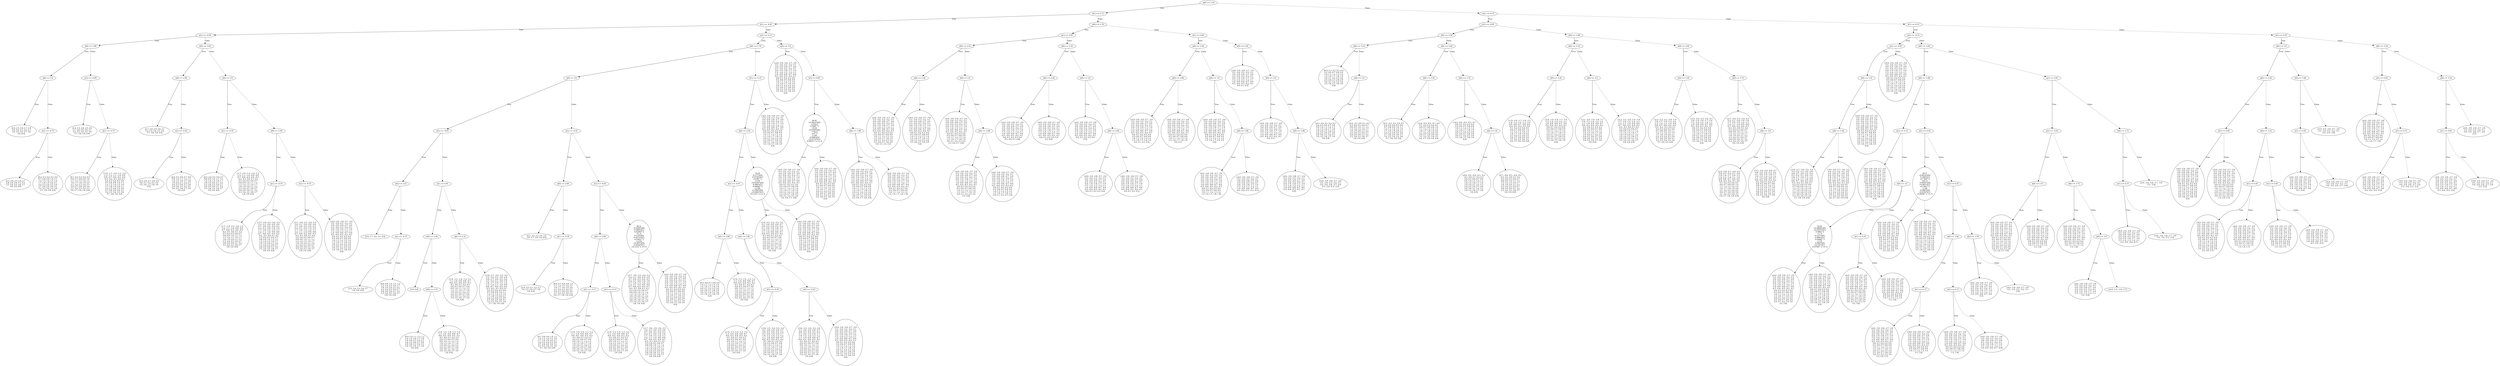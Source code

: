 digraph {
0 [label="x[0] <= 3.16"];
1 [label="x[1] <= 0.75"];
2 [label="x[1] <= -0.45"];
3 [label="x[1] <= -0.65"];
4 [label="x[0] <= 3.08"];
5 [label="x[0] <= 3.0"];
6 [label="[2.4, 2.5, 2.6, 2.7, 2.8\n2.9, 3.0, 3.1, 3.2, 3.3\n3.4, 3.5, 3.6, 3.7, 3.8\n3.9, 4.0]"];
5 -> 6 [label="True"];
7 [label="x[1] <= -0.75"];
8 [label="[2.3, 2.4, 2.5, 2.6, 2.7\n2.8, 2.9, 3.0, 3.1, 3.2\n3.3, 3.4, 3.5, 3.6, 3.7\n3.8, 3.9, 4.0]"];
7 -> 8 [label="True"];
9 [label="[0.2, 0.3, 0.4, 0.5, 0.6\n0.7, 0.8, 0.9, 1.0, 1.1\n1.2, 1.3, 1.4, 1.5, 1.6\n1.7, 1.8, 1.9, 2.0, 2.1\n2.2, 2.3, 2.4, 2.5, 2.6\n2.7, 2.8, 2.9, 3.0, 3.1\n3.2, 3.3, 3.4, 3.5, 3.6\n3.7, 3.8, 3.9, 4.0]"];
7 -> 9 [style="dashed", label="False"];
5 -> 7 [style="dashed", label="False"];
4 -> 5 [label="True"];
10 [label="x[1] <= -0.85"];
11 [label="[2.2, 2.3, 2.4, 2.5, 2.6\n2.7, 2.8, 2.9, 3.0, 3.1\n3.2, 3.3, 3.4, 3.5, 3.6\n3.7, 3.8, 3.9, 4.0]"];
10 -> 11 [label="True"];
12 [label="x[1] <= -0.75"];
13 [label="[0.1, 0.2, 0.3, 0.4, 0.5\n0.6, 0.7, 0.8, 0.9, 1.0\n1.1, 1.2, 1.3, 1.4, 1.5\n1.6, 1.7, 1.8, 1.9, 2.0\n2.1, 2.2, 2.3, 2.4, 2.5\n2.6, 2.7, 2.8, 2.9, 3.0\n3.1, 3.2, 3.3, 3.4, 3.5\n3.6, 3.7, 3.8, 3.9, 4.0]"];
12 -> 13 [label="True"];
14 [label="[-1.8, -1.7, -1.6, -1.5, -1.4\n-1.3, -1.2, -1.1, -1.0, -0.9\n-0.8, -0.7, -0.6, -0.5, -0.4\n-0.3, -0.2, -0.1, 0.0, 0.1\n0.2, 0.3, 0.4, 0.5, 0.6\n0.7, 0.8, 0.9, 1.0, 1.1\n1.2, 1.3, 1.4, 1.5, 1.6\n1.7, 1.8, 1.9, 2.0, 2.1\n2.2, 2.3, 2.4, 2.5, 2.6\n2.7, 2.8, 2.9, 3.0, 3.1\n3.2, 3.3, 3.4, 3.5, 3.6\n3.7, 3.8, 3.9, 4.0]"];
12 -> 14 [style="dashed", label="False"];
10 -> 12 [style="dashed", label="False"];
4 -> 10 [style="dashed", label="False"];
3 -> 4 [label="True"];
15 [label="x[0] <= 2.92"];
16 [label="x[0] <= 2.84"];
17 [label="[2.7, 2.8, 2.9, 3.0, 3.1\n3.2, 3.3, 3.4, 3.5, 3.6\n3.7, 3.8, 3.9, 4.0]"];
16 -> 17 [label="True"];
18 [label="x[1] <= -0.55"];
19 [label="[2.5, 2.6, 2.7, 2.8, 2.9\n3.0, 3.1, 3.2, 3.3, 3.4\n3.5, 3.6, 3.7, 3.8, 3.9\n4.0]"];
18 -> 19 [label="True"];
20 [label="[0.4, 0.5, 0.6, 0.7, 0.8\n0.9, 1.0, 1.1, 1.2, 1.3\n1.4, 1.5, 1.6, 1.7, 1.8\n1.9, 2.0, 2.1, 2.2, 2.3\n2.4, 2.5, 2.6, 2.7, 2.8\n2.9, 3.0, 3.1, 3.2, 3.3\n3.4, 3.5, 3.6, 3.7, 3.8\n3.9, 4.0]"];
18 -> 20 [style="dashed", label="False"];
16 -> 18 [style="dashed", label="False"];
15 -> 16 [label="True"];
21 [label="x[0] <= 3.0"];
22 [label="x[1] <= -0.55"];
23 [label="[0.3, 0.4, 0.5, 0.6, 0.7\n0.8, 0.9, 1.0, 1.1, 1.2\n1.3, 1.4, 1.5, 1.6, 1.7\n1.8, 1.9, 2.0, 2.1, 2.2\n2.3, 2.4, 2.5, 2.6, 2.7\n2.8, 2.9, 3.0, 3.1, 3.2\n3.3, 3.4, 3.5, 3.6, 3.7\n3.8, 3.9, 4.0]"];
22 -> 23 [label="True"];
24 [label="[-1.7, -1.6, -1.5, -1.4, -1.3\n-1.2, -1.1, -1.0, -0.9, -0.8\n-0.7, -0.6, -0.5, -0.4, -0.3\n-0.2, -0.1, 0.0, 0.1, 0.2\n0.3, 0.4, 0.5, 0.6, 0.7\n0.8, 0.9, 1.0, 1.1, 1.2\n1.3, 1.4, 1.5, 1.6, 1.7\n1.8, 1.9, 2.0, 2.1, 2.2\n2.3, 2.4, 2.5, 2.6, 2.7\n2.8, 2.9, 3.0, 3.1, 3.2\n3.3, 3.4, 3.5, 3.6, 3.7\n3.8, 3.9, 4.0]"];
22 -> 24 [style="dashed", label="False"];
21 -> 22 [label="True"];
25 [label="x[0] <= 3.08"];
26 [label="x[1] <= -0.55"];
27 [label="[-1.7, -1.6, -1.5, -1.4, -1.3\n-1.2, -1.1, -1.0, -0.9, -0.8\n-0.7, -0.6, -0.5, -0.4, -0.3\n-0.2, -0.1, 0.0, 0.1, 0.2\n0.3, 0.4, 0.5, 0.6, 0.7\n0.8, 0.9, 1.0, 1.1, 1.2\n1.3, 1.4, 1.5, 1.6, 1.7\n1.8, 1.9, 2.0, 2.1, 2.2\n2.3, 2.4, 2.5, 2.6, 2.7\n2.8, 2.9, 3.0, 3.1, 3.2\n3.3, 3.4, 3.5, 3.6, 3.7\n3.8, 3.9, 4.0]"];
26 -> 27 [label="True"];
28 [label="[-3.7, -3.6, -3.5, -3.4, -3.3\n-3.2, -3.1, -3.0, -2.9, -2.8\n-2.7, -2.6, -2.5, -2.4, -2.3\n-2.2, -2.1, -2.0, -1.9, -1.8\n-1.7, -1.6, -1.5, -1.4, -1.3\n-1.2, -1.1, -1.0, -0.9, -0.8\n-0.7, -0.6, -0.5, -0.4, -0.3\n-0.2, -0.1, 0.0, 0.1, 0.2\n0.3, 0.4, 0.5, 0.6, 0.7\n0.8, 0.9, 1.0, 1.1, 1.2\n1.3, 1.4, 1.5, 1.6, 1.7\n1.8, 1.9, 2.0, 2.1, 2.2\n2.3, 2.4, 2.5, 2.6, 2.7\n2.8, 2.9, 3.0, 3.1, 3.2\n3.3, 3.4, 3.5, 3.6, 3.7\n3.8, 3.9, 4.0]"];
26 -> 28 [style="dashed", label="False"];
25 -> 26 [label="True"];
29 [label="x[1] <= -0.55"];
30 [label="[-3.7, -3.6, -3.5, -3.4, -3.3\n-3.2, -3.1, -3.0, -2.9, -2.8\n-2.7, -2.6, -2.5, -2.4, -2.3\n-2.2, -2.1, -2.0, -1.9, -1.8\n-1.7, -1.6, -1.5, -1.4, -1.3\n-1.2, -1.1, -1.0, -0.9, -0.8\n-0.7, -0.6, -0.5, -0.4, -0.3\n-0.2, -0.1, 0.0, 0.1, 0.2\n0.3, 0.4, 0.5, 0.6, 0.7\n0.8, 0.9, 1.0, 1.1, 1.2\n1.3, 1.4, 1.5, 1.6, 1.7\n1.8, 1.9, 2.0, 2.1, 2.2\n2.3, 2.4, 2.5, 2.6, 2.7\n2.8, 2.9, 3.0, 3.1, 3.2\n3.3, 3.4, 3.5, 3.6, 3.7\n3.8, 3.9, 4.0]"];
29 -> 30 [label="True"];
31 [label="[-4.0, -3.9, -3.8, -3.7, -3.6\n-3.5, -3.4, -3.3, -3.2, -3.1\n-3.0, -2.9, -2.8, -2.7, -2.6\n-2.5, -2.4, -2.3, -2.2, -2.1\n-2.0, -1.9, -1.8, -1.7, -1.6\n-1.5, -1.4, -1.3, -1.2, -1.1\n-1.0, -0.9, -0.8, -0.7, -0.6\n-0.5, -0.4, -0.3, -0.2, -0.1\n0.0, 0.1, 0.2, 0.3, 0.4\n0.5, 0.6, 0.7, 0.8, 0.9\n1.0, 1.1, 1.2, 1.3, 1.4\n1.5, 1.6, 1.7, 1.8, 1.9\n2.0, 2.1, 2.2, 2.3, 2.4\n2.5, 2.6, 2.7, 2.8, 2.9\n3.0, 3.1, 3.2, 3.3, 3.4\n3.5, 3.6, 3.7, 3.8, 3.9\n4.0]"];
29 -> 31 [style="dashed", label="False"];
25 -> 29 [style="dashed", label="False"];
21 -> 25 [style="dashed", label="False"];
15 -> 21 [style="dashed", label="False"];
3 -> 15 [style="dashed", label="False"];
2 -> 3 [label="True"];
32 [label="x[1] <= 0.15"];
33 [label="x[0] <= 2.76"];
34 [label="x[0] <= 2.6"];
35 [label="x[1] <= -0.05"];
36 [label="x[0] <= 2.52"];
37 [label="[3.6, 3.7, 3.8, 3.9, 4.0]"];
36 -> 37 [label="True"];
38 [label="x[1] <= -0.15"];
39 [label="[3.3, 3.4, 3.5, 3.6, 3.7\n3.8, 3.9, 4.0]"];
38 -> 39 [label="True"];
40 [label="[0.8, 0.9, 1.0, 1.1, 1.2\n1.3, 1.4, 1.5, 1.6, 1.7\n1.8, 1.9, 2.0, 2.1, 2.2\n2.3, 2.4, 2.5, 2.6, 2.7\n2.8, 2.9, 3.0, 3.1, 3.2\n3.3, 3.4, 3.5, 3.6, 3.7\n3.8, 3.9, 4.0]"];
38 -> 40 [style="dashed", label="False"];
36 -> 38 [style="dashed", label="False"];
35 -> 36 [label="True"];
41 [label="x[1] <= 0.05"];
42 [label="x[0] <= 2.44"];
43 [label="[3.9, 4.0]"];
42 -> 43 [label="True"];
44 [label="x[0] <= 2.52"];
45 [label="[0.9, 1.0, 1.1, 1.2, 1.3\n1.4, 1.5, 1.6, 1.7, 1.8\n1.9, 2.0, 2.1, 2.2, 2.3\n2.4, 2.5, 2.6, 2.7, 2.8\n2.9, 3.0, 3.1, 3.2, 3.3\n3.4, 3.5, 3.6, 3.7, 3.8\n3.9, 4.0]"];
44 -> 45 [label="True"];
46 [label="[-1.6, -1.5, -1.4, -1.3, -1.2\n-1.1, -1.0, -0.9, -0.8, -0.7\n-0.6, -0.5, -0.4, -0.3, -0.2\n-0.1, 0.0, 0.1, 0.2, 0.3\n0.4, 0.5, 0.6, 0.7, 0.8\n0.9, 1.0, 1.1, 1.2, 1.3\n1.4, 1.5, 1.6, 1.7, 1.8\n1.9, 2.0, 2.1, 2.2, 2.3\n2.4, 2.5, 2.6, 2.7, 2.8\n2.9, 3.0, 3.1, 3.2, 3.3\n3.4, 3.5, 3.6, 3.7, 3.8\n3.9, 4.0]"];
44 -> 46 [style="dashed", label="False"];
42 -> 44 [style="dashed", label="False"];
41 -> 42 [label="True"];
47 [label="x[0] <= 2.52"];
48 [label="[-1.6, -1.5, -1.4, -1.3, -1.2\n-1.1, -1.0, -0.9, -0.8, -0.7\n-0.6, -0.5, -0.4, -0.3, -0.2\n-0.1, 0.0, 0.1, 0.2, 0.3\n0.4, 0.5, 0.6, 0.7, 0.8\n0.9, 1.0, 1.1, 1.2, 1.3\n1.4, 1.5, 1.6, 1.7, 1.8\n1.9, 2.0, 2.1, 2.2, 2.3\n2.4, 2.5, 2.6, 2.7, 2.8\n2.9, 3.0, 3.1, 3.2, 3.3\n3.4, 3.5, 3.6, 3.7, 3.8\n3.9, 4.0]"];
47 -> 48 [label="True"];
49 [label="[-3.8, -3.7, -3.6, -3.5, -3.4\n-3.3, -3.2, -3.1, -3.0, -2.9\n-2.8, -2.7, -2.6, -2.5, -2.4\n-2.3, -2.2, -2.1, -2.0, -1.9\n-1.8, -1.7, -1.6, -1.5, -1.4\n-1.3, -1.2, -1.1, -1.0, -0.9\n-0.8, -0.7, -0.6, -0.5, -0.4\n-0.3, -0.2, -0.1, 0.0, 0.1\n0.2, 0.3, 0.4, 0.5, 0.6\n0.7, 0.8, 0.9, 1.0, 1.1\n1.2, 1.3, 1.4, 1.5, 1.6\n1.7, 1.8, 1.9, 2.0, 2.1\n2.2, 2.3, 2.4, 2.5, 2.6\n2.7, 2.8, 2.9, 3.0, 3.1\n3.2, 3.3, 3.4, 3.5, 3.6\n3.7, 3.8, 3.9, 4.0]"];
47 -> 49 [style="dashed", label="False"];
41 -> 47 [style="dashed", label="False"];
35 -> 41 [style="dashed", label="False"];
34 -> 35 [label="True"];
50 [label="x[1] <= -0.25"];
51 [label="x[0] <= 2.68"];
52 [label="[3.1, 3.2, 3.3, 3.4, 3.5\n3.6, 3.7, 3.8, 3.9, 4.0]"];
51 -> 52 [label="True"];
53 [label="x[1] <= -0.35"];
54 [label="[2.9, 3.0, 3.1, 3.2, 3.3\n3.4, 3.5, 3.6, 3.7, 3.8\n3.9, 4.0]"];
53 -> 54 [label="True"];
55 [label="[0.6, 0.7, 0.8, 0.9, 1.0\n1.1, 1.2, 1.3, 1.4, 1.5\n1.6, 1.7, 1.8, 1.9, 2.0\n2.1, 2.2, 2.3, 2.4, 2.5\n2.6, 2.7, 2.8, 2.9, 3.0\n3.1, 3.2, 3.3, 3.4, 3.5\n3.6, 3.7, 3.8, 3.9, 4.0]"];
53 -> 55 [style="dashed", label="False"];
51 -> 53 [style="dashed", label="False"];
50 -> 51 [label="True"];
56 [label="x[1] <= -0.05"];
57 [label="x[0] <= 2.68"];
58 [label="x[1] <= -0.15"];
59 [label="[0.7, 0.8, 0.9, 1.0, 1.1\n1.2, 1.3, 1.4, 1.5, 1.6\n1.7, 1.8, 1.9, 2.0, 2.1\n2.2, 2.3, 2.4, 2.5, 2.6\n2.7, 2.8, 2.9, 3.0, 3.1\n3.2, 3.3, 3.4, 3.5, 3.6\n3.7, 3.8, 3.9, 4.0]"];
58 -> 59 [label="True"];
60 [label="[-1.6, -1.5, -1.4, -1.3, -1.2\n-1.1, -1.0, -0.9, -0.8, -0.7\n-0.6, -0.5, -0.4, -0.3, -0.2\n-0.1, 0.0, 0.1, 0.2, 0.3\n0.4, 0.5, 0.6, 0.7, 0.8\n0.9, 1.0, 1.1, 1.2, 1.3\n1.4, 1.5, 1.6, 1.7, 1.8\n1.9, 2.0, 2.1, 2.2, 2.3\n2.4, 2.5, 2.6, 2.7, 2.8\n2.9, 3.0, 3.1, 3.2, 3.3\n3.4, 3.5, 3.6, 3.7, 3.8\n3.9, 4.0]"];
58 -> 60 [style="dashed", label="False"];
57 -> 58 [label="True"];
61 [label="x[1] <= -0.15"];
62 [label="[-1.6, -1.5, -1.4, -1.3, -1.2\n-1.1, -1.0, -0.9, -0.8, -0.7\n-0.6, -0.5, -0.4, -0.3, -0.2\n-0.1, 0.0, 0.1, 0.2, 0.3\n0.4, 0.5, 0.6, 0.7, 0.8\n0.9, 1.0, 1.1, 1.2, 1.3\n1.4, 1.5, 1.6, 1.7, 1.8\n1.9, 2.0, 2.1, 2.2, 2.3\n2.4, 2.5, 2.6, 2.7, 2.8\n2.9, 3.0, 3.1, 3.2, 3.3\n3.4, 3.5, 3.6, 3.7, 3.8\n3.9, 4.0]"];
61 -> 62 [label="True"];
63 [label="[-3.7, -3.6, -3.5, -3.4, -3.3\n-3.2, -3.1, -3.0, -2.9, -2.8\n-2.7, -2.6, -2.5, -2.4, -2.3\n-2.2, -2.1, -2.0, -1.9, -1.8\n-1.7, -1.6, -1.5, -1.4, -1.3\n-1.2, -1.1, -1.0, -0.9, -0.8\n-0.7, -0.6, -0.5, -0.4, -0.3\n-0.2, -0.1, 0.0, 0.1, 0.2\n0.3, 0.4, 0.5, 0.6, 0.7\n0.8, 0.9, 1.0, 1.1, 1.2\n1.3, 1.4, 1.5, 1.6, 1.7\n1.8, 1.9, 2.0, 2.1, 2.2\n2.3, 2.4, 2.5, 2.6, 2.7\n2.8, 2.9, 3.0, 3.1, 3.2\n3.3, 3.4, 3.5, 3.6, 3.7\n3.8, 3.9, 4.0]"];
61 -> 63 [style="dashed", label="False"];
57 -> 61 [style="dashed", label="False"];
56 -> 57 [label="True"];
64 [label="68.5(\n-0.0209*x[0]\n-0.999*x[1]\n-0.0299)^2\n-51.1(\n-0.116*x[0]\n-0.0273*x[1]\n+0.993)^2\n+3.03(\n+0.993*x[0]\n-0.0242*x[1]\n+0.115)^2 <= 0"];
65 [label="[-3.7, -3.6, -3.5, -3.4, -3.3\n-3.2, -3.1, -3.0, -2.9, -2.8\n-2.7, -2.6, -2.5, -2.4, -2.3\n-2.2, -2.1, -2.0, -1.9, -1.8\n-1.7, -1.6, -1.5, -1.4, -1.3\n-1.2, -1.1, -1.0, -0.9, -0.8\n-0.7, -0.6, -0.5, -0.4, -0.3\n-0.2, -0.1, 0.0, 0.1, 0.2\n0.3, 0.4, 0.5, 0.6, 0.7\n0.8, 0.9, 1.0, 1.1, 1.2\n1.3, 1.4, 1.5, 1.6, 1.7\n1.8, 1.9, 2.0, 2.1, 2.2\n2.3, 2.4, 2.5, 2.6, 2.7\n2.8, 2.9, 3.0, 3.1, 3.2\n3.3, 3.4, 3.5, 3.6, 3.7\n3.8, 3.9, 4.0]"];
64 -> 65 [label="True"];
66 [label="[-4.0, -3.9, -3.8, -3.7, -3.6\n-3.5, -3.4, -3.3, -3.2, -3.1\n-3.0, -2.9, -2.8, -2.7, -2.6\n-2.5, -2.4, -2.3, -2.2, -2.1\n-2.0, -1.9, -1.8, -1.7, -1.6\n-1.5, -1.4, -1.3, -1.2, -1.1\n-1.0, -0.9, -0.8, -0.7, -0.6\n-0.5, -0.4, -0.3, -0.2, -0.1\n0.0, 0.1, 0.2, 0.3, 0.4\n0.5, 0.6, 0.7, 0.8, 0.9\n1.0, 1.1, 1.2, 1.3, 1.4\n1.5, 1.6, 1.7, 1.8, 1.9\n2.0, 2.1, 2.2, 2.3, 2.4\n2.5, 2.6, 2.7, 2.8, 2.9\n3.0, 3.1, 3.2, 3.3, 3.4\n3.5, 3.6, 3.7, 3.8, 3.9\n4.0]"];
64 -> 66 [style="dashed", label="False"];
56 -> 64 [style="dashed", label="False"];
50 -> 56 [style="dashed", label="False"];
34 -> 50 [style="dashed", label="False"];
33 -> 34 [label="True"];
67 [label="x[1] <= -0.15"];
68 [label="x[0] <= 2.92"];
69 [label="x[1] <= -0.35"];
70 [label="x[0] <= 2.84"];
71 [label="[0.5, 0.6, 0.7, 0.8, 0.9\n1.0, 1.1, 1.2, 1.3, 1.4\n1.5, 1.6, 1.7, 1.8, 1.9\n2.0, 2.1, 2.2, 2.3, 2.4\n2.5, 2.6, 2.7, 2.8, 2.9\n3.0, 3.1, 3.2, 3.3, 3.4\n3.5, 3.6, 3.7, 3.8, 3.9\n4.0]"];
70 -> 71 [label="True"];
72 [label="[-1.6, -1.5, -1.4, -1.3, -1.2\n-1.1, -1.0, -0.9, -0.8, -0.7\n-0.6, -0.5, -0.4, -0.3, -0.2\n-0.1, 0.0, 0.1, 0.2, 0.3\n0.4, 0.5, 0.6, 0.7, 0.8\n0.9, 1.0, 1.1, 1.2, 1.3\n1.4, 1.5, 1.6, 1.7, 1.8\n1.9, 2.0, 2.1, 2.2, 2.3\n2.4, 2.5, 2.6, 2.7, 2.8\n2.9, 3.0, 3.1, 3.2, 3.3\n3.4, 3.5, 3.6, 3.7, 3.8\n3.9, 4.0]"];
70 -> 72 [style="dashed", label="False"];
69 -> 70 [label="True"];
73 [label="x[0] <= 2.84"];
74 [label="x[1] <= -0.25"];
75 [label="[-1.6, -1.5, -1.4, -1.3, -1.2\n-1.1, -1.0, -0.9, -0.8, -0.7\n-0.6, -0.5, -0.4, -0.3, -0.2\n-0.1, 0.0, 0.1, 0.2, 0.3\n0.4, 0.5, 0.6, 0.7, 0.8\n0.9, 1.0, 1.1, 1.2, 1.3\n1.4, 1.5, 1.6, 1.7, 1.8\n1.9, 2.0, 2.1, 2.2, 2.3\n2.4, 2.5, 2.6, 2.7, 2.8\n2.9, 3.0, 3.1, 3.2, 3.3\n3.4, 3.5, 3.6, 3.7, 3.8\n3.9, 4.0]"];
74 -> 75 [label="True"];
76 [label="[-3.6, -3.5, -3.4, -3.3, -3.2\n-3.1, -3.0, -2.9, -2.8, -2.7\n-2.6, -2.5, -2.4, -2.3, -2.2\n-2.1, -2.0, -1.9, -1.8, -1.7\n-1.6, -1.5, -1.4, -1.3, -1.2\n-1.1, -1.0, -0.9, -0.8, -0.7\n-0.6, -0.5, -0.4, -0.3, -0.2\n-0.1, 0.0, 0.1, 0.2, 0.3\n0.4, 0.5, 0.6, 0.7, 0.8\n0.9, 1.0, 1.1, 1.2, 1.3\n1.4, 1.5, 1.6, 1.7, 1.8\n1.9, 2.0, 2.1, 2.2, 2.3\n2.4, 2.5, 2.6, 2.7, 2.8\n2.9, 3.0, 3.1, 3.2, 3.3\n3.4, 3.5, 3.6, 3.7, 3.8\n3.9, 4.0]"];
74 -> 76 [style="dashed", label="False"];
73 -> 74 [label="True"];
77 [label="x[1] <= -0.25"];
78 [label="[-3.6, -3.5, -3.4, -3.3, -3.2\n-3.1, -3.0, -2.9, -2.8, -2.7\n-2.6, -2.5, -2.4, -2.3, -2.2\n-2.1, -2.0, -1.9, -1.8, -1.7\n-1.6, -1.5, -1.4, -1.3, -1.2\n-1.1, -1.0, -0.9, -0.8, -0.7\n-0.6, -0.5, -0.4, -0.3, -0.2\n-0.1, 0.0, 0.1, 0.2, 0.3\n0.4, 0.5, 0.6, 0.7, 0.8\n0.9, 1.0, 1.1, 1.2, 1.3\n1.4, 1.5, 1.6, 1.7, 1.8\n1.9, 2.0, 2.1, 2.2, 2.3\n2.4, 2.5, 2.6, 2.7, 2.8\n2.9, 3.0, 3.1, 3.2, 3.3\n3.4, 3.5, 3.6, 3.7, 3.8\n3.9, 4.0]"];
77 -> 78 [label="True"];
79 [label="[-4.0, -3.9, -3.8, -3.7, -3.6\n-3.5, -3.4, -3.3, -3.2, -3.1\n-3.0, -2.9, -2.8, -2.7, -2.6\n-2.5, -2.4, -2.3, -2.2, -2.1\n-2.0, -1.9, -1.8, -1.7, -1.6\n-1.5, -1.4, -1.3, -1.2, -1.1\n-1.0, -0.9, -0.8, -0.7, -0.6\n-0.5, -0.4, -0.3, -0.2, -0.1\n0.0, 0.1, 0.2, 0.3, 0.4\n0.5, 0.6, 0.7, 0.8, 0.9\n1.0, 1.1, 1.2, 1.3, 1.4\n1.5, 1.6, 1.7, 1.8, 1.9\n2.0, 2.1, 2.2, 2.3, 2.4\n2.5, 2.6, 2.7, 2.8, 2.9\n3.0, 3.1, 3.2, 3.3, 3.4\n3.5, 3.6, 3.7, 3.8, 3.9\n4.0]"];
77 -> 79 [style="dashed", label="False"];
73 -> 77 [style="dashed", label="False"];
69 -> 73 [style="dashed", label="False"];
68 -> 69 [label="True"];
80 [label="-52.6(\n-0.117*x[0]\n-0.0728*x[1]\n+0.99)^2\n-15.9(\n+0.0545*x[0]\n-0.996*x[1]\n-0.0668)^2\n+2.89(\n+0.992*x[0]\n+0.0462*x[1]\n+0.121)^2 <= 0"];
81 [label="[-3.6, -3.5, -3.4, -3.3, -3.2\n-3.1, -3.0, -2.9, -2.8, -2.7\n-2.6, -2.5, -2.4, -2.3, -2.2\n-2.1, -2.0, -1.9, -1.8, -1.7\n-1.6, -1.5, -1.4, -1.3, -1.2\n-1.1, -1.0, -0.9, -0.8, -0.7\n-0.6, -0.5, -0.4, -0.3, -0.2\n-0.1, 0.0, 0.1, 0.2, 0.3\n0.4, 0.5, 0.6, 0.7, 0.8\n0.9, 1.0, 1.1, 1.2, 1.3\n1.4, 1.5, 1.6, 1.7, 1.8\n1.9, 2.0, 2.1, 2.2, 2.3\n2.4, 2.5, 2.6, 2.7, 2.8\n2.9, 3.0, 3.1, 3.2, 3.3\n3.4, 3.5, 3.6, 3.7, 3.8\n3.9, 4.0]"];
80 -> 81 [label="True"];
82 [label="[-4.0, -3.9, -3.8, -3.7, -3.6\n-3.5, -3.4, -3.3, -3.2, -3.1\n-3.0, -2.9, -2.8, -2.7, -2.6\n-2.5, -2.4, -2.3, -2.2, -2.1\n-2.0, -1.9, -1.8, -1.7, -1.6\n-1.5, -1.4, -1.3, -1.2, -1.1\n-1.0, -0.9, -0.8, -0.7, -0.6\n-0.5, -0.4, -0.3, -0.2, -0.1\n0.0, 0.1, 0.2, 0.3, 0.4\n0.5, 0.6, 0.7, 0.8, 0.9\n1.0, 1.1, 1.2, 1.3, 1.4\n1.5, 1.6, 1.7, 1.8, 1.9\n2.0, 2.1, 2.2, 2.3, 2.4\n2.5, 2.6, 2.7, 2.8, 2.9\n3.0, 3.1, 3.2, 3.3, 3.4\n3.5, 3.6, 3.7, 3.8, 3.9\n4.0]"];
80 -> 82 [style="dashed", label="False"];
68 -> 80 [style="dashed", label="False"];
67 -> 68 [label="True"];
83 [label="[-4.0, -3.9, -3.8, -3.7, -3.6\n-3.5, -3.4, -3.3, -3.2, -3.1\n-3.0, -2.9, -2.8, -2.7, -2.6\n-2.5, -2.4, -2.3, -2.2, -2.1\n-2.0, -1.9, -1.8, -1.7, -1.6\n-1.5, -1.4, -1.3, -1.2, -1.1\n-1.0, -0.9, -0.8, -0.7, -0.6\n-0.5, -0.4, -0.3, -0.2, -0.1\n0.0, 0.1, 0.2, 0.3, 0.4\n0.5, 0.6, 0.7, 0.8, 0.9\n1.0, 1.1, 1.2, 1.3, 1.4\n1.5, 1.6, 1.7, 1.8, 1.9\n2.0, 2.1, 2.2, 2.3, 2.4\n2.5, 2.6, 2.7, 2.8, 2.9\n3.0, 3.1, 3.2, 3.3, 3.4\n3.5, 3.6, 3.7, 3.8, 3.9\n4.0]"];
67 -> 83 [style="dashed", label="False"];
33 -> 67 [style="dashed", label="False"];
32 -> 33 [label="True"];
84 [label="x[0] <= 3.0"];
85 [label="[-4.0, -3.9, -3.8, -3.7, -3.6\n-3.5, -3.4, -3.3, -3.2, -3.1\n-3.0, -2.9, -2.8, -2.7, -2.6\n-2.5, -2.4, -2.3, -2.2, -2.1\n-2.0, -1.9, -1.8, -1.7, -1.6\n-1.5, -1.4, -1.3, -1.2, -1.1\n-1.0, -0.9, -0.8, -0.7, -0.6\n-0.5, -0.4, -0.3, -0.2, -0.1\n0.0, 0.1, 0.2, 0.3, 0.4\n0.5, 0.6, 0.7, 0.8, 0.9\n1.0, 1.1, 1.2, 1.3, 1.4\n1.5, 1.6, 1.7, 1.8, 1.9\n2.0, 2.1, 2.2, 2.3, 2.4\n2.5, 2.6, 2.7, 2.8, 2.9\n3.0, 3.1, 3.2, 3.3, 3.4\n3.5, 3.6, 3.7, 3.8, 3.9\n4.0]"];
84 -> 85 [label="True"];
86 [label="x[1] <= 0.65"];
87 [label="64.8(\n+0.0922*x[0]\n+0*x[1]\n-0.996)^2\n-16.4(\n-0.0168*x[0]\n-1*x[1]\n+0)^2\n-2.58(\n-0.996*x[0]\n+0.0172*x[1]\n-0.0921)^2 <= 0"];
88 [label="[-4.0, -3.9, -3.8, -3.7, -3.6\n-3.5, -3.4, -3.3, -3.2, -3.1\n-3.0, -2.9, -2.8, -2.7, -2.6\n-2.5, -2.4, -2.3, -2.2, -2.1\n-2.0, -1.9, -1.8, -1.7, -1.6\n-1.5, -1.4, -1.3, -1.2, -1.1\n-1.0, -0.9, -0.8, -0.7, -0.6\n-0.5, -0.4, -0.3, -0.2, -0.1\n0.0, 0.1, 0.2, 0.3, 0.4\n0.5, 0.6, 0.7, 0.8, 0.9\n1.0, 1.1, 1.2, 1.3, 1.4\n1.5, 1.6, 1.7, 1.8, 1.9\n2.0, 2.1, 2.2, 2.3, 2.4\n2.5, 2.6, 2.7, 2.8, 2.9\n3.0, 3.1, 3.2, 3.3, 3.4\n3.5, 3.6, 3.7, 3.8]"];
87 -> 88 [label="True"];
89 [label="[-4.0, -3.9, -3.8, -3.7, -3.6\n-3.5, -3.4, -3.3, -3.2, -3.1\n-3.0, -2.9, -2.8, -2.7, -2.6\n-2.5, -2.4, -2.3, -2.2, -2.1\n-2.0, -1.9, -1.8, -1.7, -1.6\n-1.5, -1.4, -1.3, -1.2, -1.1\n-1.0, -0.9, -0.8, -0.7, -0.6\n-0.5, -0.4, -0.3, -0.2, -0.1\n0.0, 0.1, 0.2, 0.3, 0.4\n0.5, 0.6, 0.7, 0.8, 0.9\n1.0, 1.1, 1.2, 1.3, 1.4\n1.5, 1.6, 1.7, 1.8, 1.9\n2.0, 2.1, 2.2, 2.3, 2.4\n2.5, 2.6, 2.7, 2.8, 2.9\n3.0, 3.1, 3.2, 3.3, 3.4\n3.5, 3.6, 3.7, 3.8, 3.9\n4.0]"];
87 -> 89 [style="dashed", label="False"];
86 -> 87 [label="True"];
90 [label="x[0] <= 3.08"];
91 [label="[-4.0, -3.9, -3.8, -3.7, -3.6\n-3.5, -3.4, -3.3, -3.2, -3.1\n-3.0, -2.9, -2.8, -2.7, -2.6\n-2.5, -2.4, -2.3, -2.2, -2.1\n-2.0, -1.9, -1.8, -1.7, -1.6\n-1.5, -1.4, -1.3, -1.2, -1.1\n-1.0, -0.9, -0.8, -0.7, -0.6\n-0.5, -0.4, -0.3, -0.2, -0.1\n0.0, 0.1, 0.2, 0.3, 0.4\n0.5, 0.6, 0.7, 0.8, 0.9\n1.0, 1.1, 1.2, 1.3, 1.4\n1.5, 1.6, 1.7, 1.8, 1.9\n2.0, 2.1, 2.2, 2.3, 2.4\n2.5, 2.6, 2.7, 2.8, 2.9\n3.0, 3.1, 3.2, 3.3, 3.4\n3.5, 3.6, 3.7, 3.8, 3.9]"];
90 -> 91 [label="True"];
92 [label="[-4.0, -3.9, -3.8, -3.7, -3.6\n-3.5, -3.4, -3.3, -3.2, -3.1\n-3.0, -2.9, -2.8, -2.7, -2.6\n-2.5, -2.4, -2.3, -2.2, -2.1\n-2.0, -1.9, -1.8, -1.7, -1.6\n-1.5, -1.4, -1.3, -1.2, -1.1\n-1.0, -0.9, -0.8, -0.7, -0.6\n-0.5, -0.4, -0.3, -0.2, -0.1\n0.0, 0.1, 0.2, 0.3, 0.4\n0.5, 0.6, 0.7, 0.8, 0.9\n1.0, 1.1, 1.2, 1.3, 1.4\n1.5, 1.6, 1.7, 1.8, 1.9]"];
90 -> 92 [style="dashed", label="False"];
86 -> 90 [style="dashed", label="False"];
84 -> 86 [style="dashed", label="False"];
32 -> 84 [style="dashed", label="False"];
2 -> 32 [style="dashed", label="False"];
1 -> 2 [label="True"];
93 [label="x[0] <= 2.76"];
94 [label="x[1] <= 0.85"];
95 [label="x[0] <= 2.52"];
96 [label="x[0] <= 2.44"];
97 [label="[-4.0, -3.9, -3.8, -3.7, -3.6\n-3.5, -3.4, -3.3, -3.2, -3.1\n-3.0, -2.9, -2.8, -2.7, -2.6\n-2.5, -2.4, -2.3, -2.2, -2.1\n-2.0, -1.9, -1.8, -1.7, -1.6\n-1.5, -1.4, -1.3, -1.2, -1.1\n-1.0, -0.9, -0.8, -0.7, -0.6\n-0.5, -0.4, -0.3, -0.2, -0.1\n0.0, 0.1, 0.2, 0.3, 0.4\n0.5, 0.6, 0.7, 0.8, 0.9\n1.0, 1.1, 1.2, 1.3, 1.4\n1.5, 1.6, 1.7, 1.8, 1.9\n2.0, 2.1, 2.2, 2.3, 2.4\n2.5, 2.6, 2.7, 2.8, 2.9\n3.0, 3.1, 3.2, 3.3]"];
96 -> 97 [label="True"];
98 [label="[-4.0, -3.9, -3.8, -3.7, -3.6\n-3.5, -3.4, -3.3, -3.2, -3.1\n-3.0, -2.9, -2.8, -2.7, -2.6\n-2.5, -2.4, -2.3, -2.2, -2.1\n-2.0, -1.9, -1.8, -1.7, -1.6\n-1.5, -1.4, -1.3, -1.2, -1.1\n-1.0, -0.9, -0.8, -0.7, -0.6\n-0.5, -0.4, -0.3, -0.2, -0.1\n0.0, 0.1, 0.2, 0.3, 0.4\n0.5, 0.6, 0.7, 0.8, 0.9\n1.0, 1.1, 1.2, 1.3, 1.4\n1.5, 1.6, 1.7, 1.8, 1.9\n2.0, 2.1, 2.2, 2.3, 2.4\n2.5, 2.6, 2.7, 2.8, 2.9\n3.0]"];
96 -> 98 [style="dashed", label="False"];
95 -> 96 [label="True"];
99 [label="x[0] <= 2.6"];
100 [label="[-4.0, -3.9, -3.8, -3.7, -3.6\n-3.5, -3.4, -3.3, -3.2, -3.1\n-3.0, -2.9, -2.8, -2.7, -2.6\n-2.5, -2.4, -2.3, -2.2, -2.1\n-2.0, -1.9, -1.8, -1.7, -1.6\n-1.5, -1.4, -1.3, -1.2, -1.1\n-1.0, -0.9, -0.8, -0.7, -0.6\n-0.5, -0.4, -0.3, -0.2, -0.1\n0.0, 0.1, 0.2, 0.3, 0.4\n0.5, 0.6, 0.7, 0.8, 0.9\n1.0, 1.1, 1.2, 1.3, 1.4\n1.5, 1.6, 1.7, 1.8, 1.9\n2.0, 2.1, 2.2, 2.3, 2.4\n2.5, 2.6, 2.7, 2.8]"];
99 -> 100 [label="True"];
101 [label="x[0] <= 2.68"];
102 [label="[-4.0, -3.9, -3.8, -3.7, -3.6\n-3.5, -3.4, -3.3, -3.2, -3.1\n-3.0, -2.9, -2.8, -2.7, -2.6\n-2.5, -2.4, -2.3, -2.2, -2.1\n-2.0, -1.9, -1.8, -1.7, -1.6\n-1.5, -1.4, -1.3, -1.2, -1.1\n-1.0, -0.9, -0.8, -0.7, -0.6\n-0.5, -0.4, -0.3, -0.2, -0.1\n0.0, 0.1, 0.2, 0.3, 0.4\n0.5, 0.6, 0.7, 0.8, 0.9\n1.0, 1.1, 1.2, 1.3, 1.4\n1.5, 1.6, 1.7, 1.8, 1.9\n2.0, 2.1, 2.2, 2.3, 2.4\n2.5, 2.6]"];
101 -> 102 [label="True"];
103 [label="[-4.0, -3.9, -3.8, -3.7, -3.6\n-3.5, -3.4, -3.3, -3.2, -3.1\n-3.0, -2.9, -2.8, -2.7, -2.6\n-2.5, -2.4, -2.3, -2.2, -2.1\n-2.0, -1.9, -1.8, -1.7, -1.6\n-1.5, -1.4, -1.3, -1.2, -1.1\n-1.0, -0.9, -0.8, -0.7, -0.6\n-0.5, -0.4, -0.3, -0.2, -0.1\n0.0, 0.1, 0.2, 0.3, 0.4\n0.5, 0.6, 0.7, 0.8, 0.9\n1.0, 1.1, 1.2, 1.3, 1.4\n1.5, 1.6, 1.7, 1.8, 1.9\n2.0, 2.1, 2.2, 2.3, 2.4]"];
101 -> 103 [style="dashed", label="False"];
99 -> 101 [style="dashed", label="False"];
95 -> 99 [style="dashed", label="False"];
94 -> 95 [label="True"];
104 [label="x[0] <= 2.52"];
105 [label="x[0] <= 2.44"];
106 [label="[-4.0, -3.9, -3.8, -3.7, -3.6\n-3.5, -3.4, -3.3, -3.2, -3.1\n-3.0, -2.9, -2.8, -2.7, -2.6\n-2.5, -2.4, -2.3, -2.2, -2.1\n-2.0, -1.9, -1.8, -1.7, -1.6\n-1.5, -1.4, -1.3, -1.2, -1.1\n-1.0, -0.9, -0.8, -0.7, -0.6\n-0.5, -0.4, -0.3, -0.2, -0.1\n0.0, 0.1, 0.2, 0.3, 0.4\n0.5, 0.6, 0.7, 0.8]"];
105 -> 106 [label="True"];
107 [label="[-4.0, -3.9, -3.8, -3.7, -3.6\n-3.5, -3.4, -3.3, -3.2, -3.1\n-3.0, -2.9, -2.8, -2.7, -2.6\n-2.5, -2.4, -2.3, -2.2, -2.1\n-2.0, -1.9, -1.8, -1.7, -1.6\n-1.5, -1.4, -1.3, -1.2, -1.1\n-1.0, -0.9, -0.8, -0.7, -0.6\n-0.5, -0.4, -0.3, -0.2, -0.1\n0.0, 0.1, 0.2, 0.3, 0.4\n0.5, 0.6]"];
105 -> 107 [style="dashed", label="False"];
104 -> 105 [label="True"];
108 [label="x[0] <= 2.6"];
109 [label="[-4.0, -3.9, -3.8, -3.7, -3.6\n-3.5, -3.4, -3.3, -3.2, -3.1\n-3.0, -2.9, -2.8, -2.7, -2.6\n-2.5, -2.4, -2.3, -2.2, -2.1\n-2.0, -1.9, -1.8, -1.7, -1.6\n-1.5, -1.4, -1.3, -1.2, -1.1\n-1.0, -0.9, -0.8, -0.7, -0.6\n-0.5, -0.4, -0.3, -0.2, -0.1\n0.0, 0.1, 0.2, 0.3, 0.4\n0.5]"];
108 -> 109 [label="True"];
110 [label="x[0] <= 2.68"];
111 [label="[-4.0, -3.9, -3.8, -3.7, -3.6\n-3.5, -3.4, -3.3, -3.2, -3.1\n-3.0, -2.9, -2.8, -2.7, -2.6\n-2.5, -2.4, -2.3, -2.2, -2.1\n-2.0, -1.9, -1.8, -1.7, -1.6\n-1.5, -1.4, -1.3, -1.2, -1.1\n-1.0, -0.9, -0.8, -0.7, -0.6\n-0.5, -0.4, -0.3, -0.2, -0.1\n0.0, 0.1, 0.2, 0.3, 0.4]"];
110 -> 111 [label="True"];
112 [label="[-4.0, -3.9, -3.8, -3.7, -3.6\n-3.5, -3.4, -3.3, -3.2, -3.1\n-3.0, -2.9, -2.8, -2.7, -2.6\n-2.5, -2.4, -2.3, -2.2, -2.1\n-2.0, -1.9, -1.8, -1.7, -1.6\n-1.5, -1.4, -1.3, -1.2, -1.1\n-1.0, -0.9, -0.8, -0.7, -0.6\n-0.5, -0.4, -0.3, -0.2, -0.1\n0.0, 0.1, 0.2, 0.3]"];
110 -> 112 [style="dashed", label="False"];
108 -> 110 [style="dashed", label="False"];
104 -> 108 [style="dashed", label="False"];
94 -> 104 [style="dashed", label="False"];
93 -> 94 [label="True"];
113 [label="x[1] <= 0.85"];
114 [label="x[0] <= 2.92"];
115 [label="x[0] <= 2.84"];
116 [label="[-4.0, -3.9, -3.8, -3.7, -3.6\n-3.5, -3.4, -3.3, -3.2, -3.1\n-3.0, -2.9, -2.8, -2.7, -2.6\n-2.5, -2.4, -2.3, -2.2, -2.1\n-2.0, -1.9, -1.8, -1.7, -1.6\n-1.5, -1.4, -1.3, -1.2, -1.1\n-1.0, -0.9, -0.8, -0.7, -0.6\n-0.5, -0.4, -0.3, -0.2, -0.1\n0.0, 0.1, 0.2, 0.3, 0.4\n0.5, 0.6, 0.7, 0.8, 0.9\n1.0, 1.1, 1.2, 1.3, 1.4\n1.5, 1.6, 1.7, 1.8, 1.9\n2.0, 2.1, 2.2, 2.3]"];
115 -> 116 [label="True"];
117 [label="[-4.0, -3.9, -3.8, -3.7, -3.6\n-3.5, -3.4, -3.3, -3.2, -3.1\n-3.0, -2.9, -2.8, -2.7, -2.6\n-2.5, -2.4, -2.3, -2.2, -2.1\n-2.0, -1.9, -1.8, -1.7, -1.6\n-1.5, -1.4, -1.3, -1.2, -1.1\n-1.0, -0.9, -0.8, -0.7, -0.6\n-0.5, -0.4, -0.3, -0.2, -0.1\n0.0, 0.1, 0.2, 0.3, 0.4\n0.5, 0.6, 0.7, 0.8, 0.9\n1.0, 1.1, 1.2, 1.3, 1.4\n1.5, 1.6, 1.7, 1.8, 1.9\n2.0, 2.1]"];
115 -> 117 [style="dashed", label="False"];
114 -> 115 [label="True"];
118 [label="x[0] <= 3.0"];
119 [label="[-4.0, -3.9, -3.8, -3.7, -3.6\n-3.5, -3.4, -3.3, -3.2, -3.1\n-3.0, -2.9, -2.8, -2.7, -2.6\n-2.5, -2.4, -2.3, -2.2, -2.1\n-2.0, -1.9, -1.8, -1.7, -1.6\n-1.5, -1.4, -1.3, -1.2, -1.1\n-1.0, -0.9, -0.8, -0.7, -0.6\n-0.5, -0.4, -0.3, -0.2, -0.1\n0.0, 0.1, 0.2, 0.3, 0.4\n0.5, 0.6, 0.7, 0.8, 0.9\n1.0, 1.1, 1.2, 1.3, 1.4\n1.5, 1.6, 1.7, 1.8, 1.9\n2.0]"];
118 -> 119 [label="True"];
120 [label="x[0] <= 3.08"];
121 [label="[-4.0, -3.9, -3.8, -3.7, -3.6\n-3.5, -3.4, -3.3, -3.2, -3.1\n-3.0, -2.9, -2.8, -2.7, -2.6\n-2.5, -2.4, -2.3, -2.2, -2.1\n-2.0, -1.9, -1.8, -1.7, -1.6\n-1.5, -1.4, -1.3, -1.2, -1.1\n-1.0, -0.9, -0.8, -0.7, -0.6\n-0.5, -0.4, -0.3, -0.2, -0.1\n0.0, 0.1, 0.2, 0.3, 0.4\n0.5, 0.6, 0.7, 0.8, 0.9\n1.0, 1.1, 1.2, 1.3, 1.4\n1.5, 1.6, 1.7, 1.8, 1.9]"];
120 -> 121 [label="True"];
122 [label="[-4.0, -3.9, -3.8, -3.7, -3.6\n-3.5, -3.4, -3.3, -3.2, -3.1\n-3.0, -2.9, -2.8, -2.7, -2.6\n-2.5, -2.4, -2.3, -2.2, -2.1\n-2.0, -1.9, -1.8, -1.7, -1.6\n-1.5, -1.4, -1.3, -1.2, -1.1\n-1.0, -0.9, -0.8, -0.7, -0.6\n-0.5, -0.4, -0.3, -0.2, -0.1]"];
120 -> 122 [style="dashed", label="False"];
118 -> 120 [style="dashed", label="False"];
114 -> 118 [style="dashed", label="False"];
113 -> 114 [label="True"];
123 [label="x[0] <= 2.92"];
124 [label="[-4.0, -3.9, -3.8, -3.7, -3.6\n-3.5, -3.4, -3.3, -3.2, -3.1\n-3.0, -2.9, -2.8, -2.7, -2.6\n-2.5, -2.4, -2.3, -2.2, -2.1\n-2.0, -1.9, -1.8, -1.7, -1.6\n-1.5, -1.4, -1.3, -1.2, -1.1\n-1.0, -0.9, -0.8, -0.7, -0.6\n-0.5, -0.4, -0.3, -0.2, -0.1\n0.0, 0.1, 0.2]"];
123 -> 124 [label="True"];
125 [label="x[0] <= 3.0"];
126 [label="[-4.0, -3.9, -3.8, -3.7, -3.6\n-3.5, -3.4, -3.3, -3.2, -3.1\n-3.0, -2.9, -2.8, -2.7, -2.6\n-2.5, -2.4, -2.3, -2.2, -2.1\n-2.0, -1.9, -1.8, -1.7, -1.6\n-1.5, -1.4, -1.3, -1.2, -1.1\n-1.0, -0.9, -0.8, -0.7, -0.6\n-0.5, -0.4, -0.3, -0.2, -0.1\n0.0, 0.1]"];
125 -> 126 [label="True"];
127 [label="x[0] <= 3.08"];
128 [label="[-4.0, -3.9, -3.8, -3.7, -3.6\n-3.5, -3.4, -3.3, -3.2, -3.1\n-3.0, -2.9, -2.8, -2.7, -2.6\n-2.5, -2.4, -2.3, -2.2, -2.1\n-2.0, -1.9, -1.8, -1.7, -1.6\n-1.5, -1.4, -1.3, -1.2, -1.1\n-1.0, -0.9, -0.8, -0.7, -0.6\n-0.5, -0.4, -0.3, -0.2, -0.1\n0.0]"];
127 -> 128 [label="True"];
129 [label="[-4.0, -3.9, -3.8, -3.7, -3.6\n-3.5, -3.4, -3.3, -3.2, -3.1\n-3.0, -2.9, -2.8, -2.7, -2.6\n-2.5, -2.4, -2.3, -2.2]"];
127 -> 129 [style="dashed", label="False"];
125 -> 127 [style="dashed", label="False"];
123 -> 125 [style="dashed", label="False"];
113 -> 123 [style="dashed", label="False"];
93 -> 113 [style="dashed", label="False"];
1 -> 93 [style="dashed", label="False"];
0 -> 1 [label="True"];
130 [label="x[1] <= -0.75"];
131 [label="x[1] <= -0.85"];
132 [label="x[0] <= 3.48"];
133 [label="x[0] <= 3.32"];
134 [label="[0.0, 0.1, 0.2, 0.3, 0.4\n0.5, 0.6, 0.7, 0.8, 0.9\n1.0, 1.1, 1.2, 1.3, 1.4\n1.5, 1.6, 1.7, 1.8, 1.9\n2.0, 2.1, 2.2, 2.3, 2.4\n2.5, 2.6, 2.7, 2.8, 2.9\n3.0, 3.1, 3.2, 3.3, 3.4\n3.5, 3.6, 3.7, 3.8, 3.9\n4.0]"];
133 -> 134 [label="True"];
135 [label="x[0] <= 3.4"];
136 [label="[-0.1, 0.0, 0.1, 0.2, 0.3\n0.4, 0.5, 0.6, 0.7, 0.8\n0.9, 1.0, 1.1, 1.2, 1.3\n1.4, 1.5, 1.6, 1.7, 1.8\n1.9, 2.0, 2.1, 2.2, 2.3\n2.4, 2.5, 2.6, 2.7, 2.8\n2.9, 3.0, 3.1, 3.2, 3.3\n3.4, 3.5, 3.6, 3.7, 3.8\n3.9, 4.0]"];
135 -> 136 [label="True"];
137 [label="[-0.2, -0.1, 0.0, 0.1, 0.2\n0.3, 0.4, 0.5, 0.6, 0.7\n0.8, 0.9, 1.0, 1.1, 1.2\n1.3, 1.4, 1.5, 1.6, 1.7\n1.8, 1.9, 2.0, 2.1, 2.2\n2.3, 2.4, 2.5, 2.6, 2.7\n2.8, 2.9, 3.0, 3.1, 3.2\n3.3, 3.4, 3.5, 3.6, 3.7\n3.8, 3.9, 4.0]"];
135 -> 137 [style="dashed", label="False"];
133 -> 135 [style="dashed", label="False"];
132 -> 133 [label="True"];
138 [label="x[0] <= 3.64"];
139 [label="x[0] <= 3.56"];
140 [label="[-0.3, -0.2, -0.1, 0.0, 0.1\n0.2, 0.3, 0.4, 0.5, 0.6\n0.7, 0.8, 0.9, 1.0, 1.1\n1.2, 1.3, 1.4, 1.5, 1.6\n1.7, 1.8, 1.9, 2.0, 2.1\n2.2, 2.3, 2.4, 2.5, 2.6\n2.7, 2.8, 2.9, 3.0, 3.1\n3.2, 3.3, 3.4, 3.5, 3.6\n3.7, 3.8, 3.9, 4.0]"];
139 -> 140 [label="True"];
141 [label="[-0.4, -0.3, -0.2, -0.1, 0.0\n0.1, 0.2, 0.3, 0.4, 0.5\n0.6, 0.7, 0.8, 0.9, 1.0\n1.1, 1.2, 1.3, 1.4, 1.5\n1.6, 1.7, 1.8, 1.9, 2.0\n2.1, 2.2, 2.3, 2.4, 2.5\n2.6, 2.7, 2.8, 2.9, 3.0\n3.1, 3.2, 3.3, 3.4, 3.5\n3.6, 3.7, 3.8, 3.9, 4.0]"];
139 -> 141 [style="dashed", label="False"];
138 -> 139 [label="True"];
142 [label="x[0] <= 3.72"];
143 [label="[-0.5, -0.4, -0.3, -0.2, -0.1\n0.0, 0.1, 0.2, 0.3, 0.4\n0.5, 0.6, 0.7, 0.8, 0.9\n1.0, 1.1, 1.2, 1.3, 1.4\n1.5, 1.6, 1.7, 1.8, 1.9\n2.0, 2.1, 2.2, 2.3, 2.4\n2.5, 2.6, 2.7, 2.8, 2.9\n3.0, 3.1, 3.2, 3.3, 3.4\n3.5, 3.6, 3.7, 3.8, 3.9\n4.0]"];
142 -> 143 [label="True"];
144 [label="x[0] <= 3.8"];
145 [label="[-0.6, -0.5, -0.4, -0.3, -0.2\n-0.1, 0.0, 0.1, 0.2, 0.3\n0.4, 0.5, 0.6, 0.7, 0.8\n0.9, 1.0, 1.1, 1.2, 1.3\n1.4, 1.5, 1.6, 1.7, 1.8\n1.9, 2.0, 2.1, 2.2, 2.3\n2.4, 2.5, 2.6, 2.7, 2.8\n2.9, 3.0, 3.1, 3.2, 3.3\n3.4, 3.5, 3.6, 3.7, 3.8\n3.9, 4.0]"];
144 -> 145 [label="True"];
146 [label="[-0.7, -0.6, -0.5, -0.4, -0.3\n-0.2, -0.1, 0.0, 0.1, 0.2\n0.3, 0.4, 0.5, 0.6, 0.7\n0.8, 0.9, 1.0, 1.1, 1.2\n1.3, 1.4, 1.5, 1.6, 1.7\n1.8, 1.9, 2.0, 2.1, 2.2\n2.3, 2.4, 2.5, 2.6, 2.7\n2.8, 2.9, 3.0, 3.1, 3.2\n3.3, 3.4, 3.5, 3.6, 3.7\n3.8, 3.9, 4.0]"];
144 -> 146 [style="dashed", label="False"];
142 -> 144 [style="dashed", label="False"];
138 -> 142 [style="dashed", label="False"];
132 -> 138 [style="dashed", label="False"];
131 -> 132 [label="True"];
147 [label="x[0] <= 3.48"];
148 [label="x[0] <= 3.32"];
149 [label="x[0] <= 3.24"];
150 [label="[-1.9, -1.8, -1.7, -1.6, -1.5\n-1.4, -1.3, -1.2, -1.1, -1.0\n-0.9, -0.8, -0.7, -0.6, -0.5\n-0.4, -0.3, -0.2, -0.1, 0.0\n0.1, 0.2, 0.3, 0.4, 0.5\n0.6, 0.7, 0.8, 0.9, 1.0\n1.1, 1.2, 1.3, 1.4, 1.5\n1.6, 1.7, 1.8, 1.9, 2.0\n2.1, 2.2, 2.3, 2.4, 2.5\n2.6, 2.7, 2.8, 2.9, 3.0\n3.1, 3.2, 3.3, 3.4, 3.5\n3.6, 3.7, 3.8, 3.9, 4.0]"];
149 -> 150 [label="True"];
151 [label="[-2.0, -1.9, -1.8, -1.7, -1.6\n-1.5, -1.4, -1.3, -1.2, -1.1\n-1.0, -0.9, -0.8, -0.7, -0.6\n-0.5, -0.4, -0.3, -0.2, -0.1\n0.0, 0.1, 0.2, 0.3, 0.4\n0.5, 0.6, 0.7, 0.8, 0.9\n1.0, 1.1, 1.2, 1.3, 1.4\n1.5, 1.6, 1.7, 1.8, 1.9\n2.0, 2.1, 2.2, 2.3, 2.4\n2.5, 2.6, 2.7, 2.8, 2.9\n3.0, 3.1, 3.2, 3.3, 3.4\n3.5, 3.6, 3.7, 3.8, 3.9\n4.0]"];
149 -> 151 [style="dashed", label="False"];
148 -> 149 [label="True"];
152 [label="x[0] <= 3.4"];
153 [label="[-2.1, -2.0, -1.9, -1.8, -1.7\n-1.6, -1.5, -1.4, -1.3, -1.2\n-1.1, -1.0, -0.9, -0.8, -0.7\n-0.6, -0.5, -0.4, -0.3, -0.2\n-0.1, 0.0, 0.1, 0.2, 0.3\n0.4, 0.5, 0.6, 0.7, 0.8\n0.9, 1.0, 1.1, 1.2, 1.3\n1.4, 1.5, 1.6, 1.7, 1.8\n1.9, 2.0, 2.1, 2.2, 2.3\n2.4, 2.5, 2.6, 2.7, 2.8\n2.9, 3.0, 3.1, 3.2, 3.3\n3.4, 3.5, 3.6, 3.7, 3.8\n3.9, 4.0]"];
152 -> 153 [label="True"];
154 [label="[-2.2, -2.1, -2.0, -1.9, -1.8\n-1.7, -1.6, -1.5, -1.4, -1.3\n-1.2, -1.1, -1.0, -0.9, -0.8\n-0.7, -0.6, -0.5, -0.4, -0.3\n-0.2, -0.1, 0.0, 0.1, 0.2\n0.3, 0.4, 0.5, 0.6, 0.7\n0.8, 0.9, 1.0, 1.1, 1.2\n1.3, 1.4, 1.5, 1.6, 1.7\n1.8, 1.9, 2.0, 2.1, 2.2\n2.3, 2.4, 2.5, 2.6, 2.7\n2.8, 2.9, 3.0, 3.1, 3.2\n3.3, 3.4, 3.5, 3.6, 3.7\n3.8, 3.9, 4.0]"];
152 -> 154 [style="dashed", label="False"];
148 -> 152 [style="dashed", label="False"];
147 -> 148 [label="True"];
155 [label="x[0] <= 3.64"];
156 [label="x[0] <= 3.56"];
157 [label="[-2.3, -2.2, -2.1, -2.0, -1.9\n-1.8, -1.7, -1.6, -1.5, -1.4\n-1.3, -1.2, -1.1, -1.0, -0.9\n-0.8, -0.7, -0.6, -0.5, -0.4\n-0.3, -0.2, -0.1, 0.0, 0.1\n0.2, 0.3, 0.4, 0.5, 0.6\n0.7, 0.8, 0.9, 1.0, 1.1\n1.2, 1.3, 1.4, 1.5, 1.6\n1.7, 1.8, 1.9, 2.0, 2.1\n2.2, 2.3, 2.4, 2.5, 2.6\n2.7, 2.8, 2.9, 3.0, 3.1\n3.2, 3.3, 3.4, 3.5, 3.6\n3.7, 3.8, 3.9, 4.0]"];
156 -> 157 [label="True"];
158 [label="[-2.5, -2.4, -2.3, -2.2, -2.1\n-2.0, -1.9, -1.8, -1.7, -1.6\n-1.5, -1.4, -1.3, -1.2, -1.1\n-1.0, -0.9, -0.8, -0.7, -0.6\n-0.5, -0.4, -0.3, -0.2, -0.1\n0.0, 0.1, 0.2, 0.3, 0.4\n0.5, 0.6, 0.7, 0.8, 0.9\n1.0, 1.1, 1.2, 1.3, 1.4\n1.5, 1.6, 1.7, 1.8, 1.9\n2.0, 2.1, 2.2, 2.3, 2.4\n2.5, 2.6, 2.7, 2.8, 2.9\n3.0, 3.1, 3.2, 3.3, 3.4\n3.5, 3.6, 3.7, 3.8, 3.9\n4.0]"];
156 -> 158 [style="dashed", label="False"];
155 -> 156 [label="True"];
159 [label="x[0] <= 3.72"];
160 [label="[-2.7, -2.6, -2.5, -2.4, -2.3\n-2.2, -2.1, -2.0, -1.9, -1.8\n-1.7, -1.6, -1.5, -1.4, -1.3\n-1.2, -1.1, -1.0, -0.9, -0.8\n-0.7, -0.6, -0.5, -0.4, -0.3\n-0.2, -0.1, 0.0, 0.1, 0.2\n0.3, 0.4, 0.5, 0.6, 0.7\n0.8, 0.9, 1.0, 1.1, 1.2\n1.3, 1.4, 1.5, 1.6, 1.7\n1.8, 1.9, 2.0, 2.1, 2.2\n2.3, 2.4, 2.5, 2.6, 2.7\n2.8, 2.9, 3.0, 3.1, 3.2\n3.3, 3.4, 3.5, 3.6, 3.7\n3.8, 3.9, 4.0]"];
159 -> 160 [label="True"];
161 [label="x[0] <= 3.8"];
162 [label="[-2.9, -2.8, -2.7, -2.6, -2.5\n-2.4, -2.3, -2.2, -2.1, -2.0\n-1.9, -1.8, -1.7, -1.6, -1.5\n-1.4, -1.3, -1.2, -1.1, -1.0\n-0.9, -0.8, -0.7, -0.6, -0.5\n-0.4, -0.3, -0.2, -0.1, 0.0\n0.1, 0.2, 0.3, 0.4, 0.5\n0.6, 0.7, 0.8, 0.9, 1.0\n1.1, 1.2, 1.3, 1.4, 1.5\n1.6, 1.7, 1.8, 1.9, 2.0\n2.1, 2.2, 2.3, 2.4, 2.5\n2.6, 2.7, 2.8, 2.9, 3.0\n3.1, 3.2, 3.3, 3.4, 3.5\n3.6, 3.7, 3.8, 3.9, 4.0]"];
161 -> 162 [label="True"];
163 [label="[-3.1, -3.0, -2.9, -2.8, -2.7\n-2.6, -2.5, -2.4, -2.3, -2.2\n-2.1, -2.0, -1.9, -1.8, -1.7\n-1.6, -1.5, -1.4, -1.3, -1.2\n-1.1, -1.0, -0.9, -0.8, -0.7\n-0.6, -0.5, -0.4, -0.3, -0.2\n-0.1, 0.0, 0.1, 0.2, 0.3\n0.4, 0.5, 0.6, 0.7, 0.8\n0.9, 1.0, 1.1, 1.2, 1.3\n1.4, 1.5, 1.6, 1.7, 1.8\n1.9, 2.0, 2.1, 2.2, 2.3\n2.4, 2.5, 2.6, 2.7, 2.8\n2.9, 3.0, 3.1, 3.2, 3.3\n3.4, 3.5, 3.6, 3.7, 3.8\n3.9, 4.0]"];
161 -> 163 [style="dashed", label="False"];
159 -> 161 [style="dashed", label="False"];
155 -> 159 [style="dashed", label="False"];
147 -> 155 [style="dashed", label="False"];
131 -> 147 [style="dashed", label="False"];
130 -> 131 [label="True"];
164 [label="x[1] <= 0.35"];
165 [label="x[1] <= -0.15"];
166 [label="x[1] <= -0.65"];
167 [label="x[0] <= 3.32"];
168 [label="x[0] <= 3.24"];
169 [label="[-3.8, -3.7, -3.6, -3.5, -3.4\n-3.3, -3.2, -3.1, -3.0, -2.9\n-2.8, -2.7, -2.6, -2.5, -2.4\n-2.3, -2.2, -2.1, -2.0, -1.9\n-1.8, -1.7, -1.6, -1.5, -1.4\n-1.3, -1.2, -1.1, -1.0, -0.9\n-0.8, -0.7, -0.6, -0.5, -0.4\n-0.3, -0.2, -0.1, 0.0, 0.1\n0.2, 0.3, 0.4, 0.5, 0.6\n0.7, 0.8, 0.9, 1.0, 1.1\n1.2, 1.3, 1.4, 1.5, 1.6\n1.7, 1.8, 1.9, 2.0, 2.1\n2.2, 2.3, 2.4, 2.5, 2.6\n2.7, 2.8, 2.9, 3.0, 3.1\n3.2, 3.3, 3.4, 3.5, 3.6\n3.7, 3.8, 3.9, 4.0]"];
168 -> 169 [label="True"];
170 [label="[-3.9, -3.8, -3.7, -3.6, -3.5\n-3.4, -3.3, -3.2, -3.1, -3.0\n-2.9, -2.8, -2.7, -2.6, -2.5\n-2.4, -2.3, -2.2, -2.1, -2.0\n-1.9, -1.8, -1.7, -1.6, -1.5\n-1.4, -1.3, -1.2, -1.1, -1.0\n-0.9, -0.8, -0.7, -0.6, -0.5\n-0.4, -0.3, -0.2, -0.1, 0.0\n0.1, 0.2, 0.3, 0.4, 0.5\n0.6, 0.7, 0.8, 0.9, 1.0\n1.1, 1.2, 1.3, 1.4, 1.5\n1.6, 1.7, 1.8, 1.9, 2.0\n2.1, 2.2, 2.3, 2.4, 2.5\n2.6, 2.7, 2.8, 2.9, 3.0\n3.1, 3.2, 3.3, 3.4, 3.5\n3.6, 3.7, 3.8, 3.9, 4.0]"];
168 -> 170 [style="dashed", label="False"];
167 -> 168 [label="True"];
171 [label="[-4.0, -3.9, -3.8, -3.7, -3.6\n-3.5, -3.4, -3.3, -3.2, -3.1\n-3.0, -2.9, -2.8, -2.7, -2.6\n-2.5, -2.4, -2.3, -2.2, -2.1\n-2.0, -1.9, -1.8, -1.7, -1.6\n-1.5, -1.4, -1.3, -1.2, -1.1\n-1.0, -0.9, -0.8, -0.7, -0.6\n-0.5, -0.4, -0.3, -0.2, -0.1\n0.0, 0.1, 0.2, 0.3, 0.4\n0.5, 0.6, 0.7, 0.8, 0.9\n1.0, 1.1, 1.2, 1.3, 1.4\n1.5, 1.6, 1.7, 1.8, 1.9\n2.0, 2.1, 2.2, 2.3, 2.4\n2.5, 2.6, 2.7, 2.8, 2.9\n3.0, 3.1, 3.2, 3.3, 3.4\n3.5, 3.6, 3.7, 3.8, 3.9\n4.0]"];
167 -> 171 [style="dashed", label="False"];
166 -> 167 [label="True"];
172 [label="[-4.0, -3.9, -3.8, -3.7, -3.6\n-3.5, -3.4, -3.3, -3.2, -3.1\n-3.0, -2.9, -2.8, -2.7, -2.6\n-2.5, -2.4, -2.3, -2.2, -2.1\n-2.0, -1.9, -1.8, -1.7, -1.6\n-1.5, -1.4, -1.3, -1.2, -1.1\n-1.0, -0.9, -0.8, -0.7, -0.6\n-0.5, -0.4, -0.3, -0.2, -0.1\n0.0, 0.1, 0.2, 0.3, 0.4\n0.5, 0.6, 0.7, 0.8, 0.9\n1.0, 1.1, 1.2, 1.3, 1.4\n1.5, 1.6, 1.7, 1.8, 1.9\n2.0, 2.1, 2.2, 2.3, 2.4\n2.5, 2.6, 2.7, 2.8, 2.9\n3.0, 3.1, 3.2, 3.3, 3.4\n3.5, 3.6, 3.7, 3.8, 3.9\n4.0]"];
166 -> 172 [style="dashed", label="False"];
165 -> 166 [label="True"];
173 [label="x[0] <= 3.64"];
174 [label="x[0] <= 3.48"];
175 [label="x[1] <= 0.15"];
176 [label="[-4.0, -3.9, -3.8, -3.7, -3.6\n-3.5, -3.4, -3.3, -3.2, -3.1\n-3.0, -2.9, -2.8, -2.7, -2.6\n-2.5, -2.4, -2.3, -2.2, -2.1\n-2.0, -1.9, -1.8, -1.7, -1.6\n-1.5, -1.4, -1.3, -1.2, -1.1\n-1.0, -0.9, -0.8, -0.7, -0.6\n-0.5, -0.4, -0.3, -0.2, -0.1\n0.0, 0.1, 0.2, 0.3, 0.4\n0.5, 0.6, 0.7, 0.8, 0.9\n1.0, 1.1, 1.2, 1.3, 1.4\n1.5, 1.6, 1.7, 1.8, 1.9\n2.0, 2.1, 2.2, 2.3, 2.4\n2.5, 2.6, 2.7, 2.8, 2.9\n3.0, 3.1, 3.2, 3.3, 3.4\n3.5, 3.6, 3.7, 3.8, 3.9\n4.0]"];
175 -> 176 [label="True"];
177 [label="x[0] <= 3.4"];
178 [label="65.8(\n+0.0866*x[0]\n+0.0353*x[1]\n-0.996)^2\n-11.7(\n-0.157*x[0]\n-0.986*x[1]\n-0.0486)^2\n-2.13(\n-0.984*x[0]\n+0.161*x[1]\n-0.0799)^2 <= 0"];
179 [label="[-4.0, -3.9, -3.8, -3.7, -3.6\n-3.5, -3.4, -3.3, -3.2, -3.1\n-3.0, -2.9, -2.8, -2.7, -2.6\n-2.5, -2.4, -2.3, -2.2, -2.1\n-2.0, -1.9, -1.8, -1.7, -1.6\n-1.5, -1.4, -1.3, -1.2, -1.1\n-1.0, -0.9, -0.8, -0.7, -0.6\n-0.5, -0.4, -0.3, -0.2, -0.1\n0.0, 0.1, 0.2, 0.3, 0.4\n0.5, 0.6, 0.7, 0.8, 0.9\n1.0, 1.1, 1.2, 1.3, 1.4\n1.5, 1.6, 1.7, 1.8, 1.9\n2.0, 2.1, 2.2, 2.3, 2.4\n2.5, 2.6, 2.7, 2.8, 2.9\n3.0, 3.1, 3.2, 3.3, 3.4\n3.5, 3.6]"];
178 -> 179 [label="True"];
180 [label="[-4.0, -3.9, -3.8, -3.7, -3.6\n-3.5, -3.4, -3.3, -3.2, -3.1\n-3.0, -2.9, -2.8, -2.7, -2.6\n-2.5, -2.4, -2.3, -2.2, -2.1\n-2.0, -1.9, -1.8, -1.7, -1.6\n-1.5, -1.4, -1.3, -1.2, -1.1\n-1.0, -0.9, -0.8, -0.7, -0.6\n-0.5, -0.4, -0.3, -0.2, -0.1\n0.0, 0.1, 0.2, 0.3, 0.4\n0.5, 0.6, 0.7, 0.8, 0.9\n1.0, 1.1, 1.2, 1.3, 1.4\n1.5, 1.6, 1.7, 1.8, 1.9\n2.0, 2.1, 2.2, 2.3, 2.4\n2.5, 2.6, 2.7, 2.8, 2.9\n3.0, 3.1, 3.2, 3.3, 3.4\n3.5, 3.6, 3.7, 3.8, 3.9\n4.0]"];
178 -> 180 [style="dashed", label="False"];
177 -> 178 [label="True"];
181 [label="x[1] <= 0.25"];
182 [label="[-4.0, -3.9, -3.8, -3.7, -3.6\n-3.5, -3.4, -3.3, -3.2, -3.1\n-3.0, -2.9, -2.8, -2.7, -2.6\n-2.5, -2.4, -2.3, -2.2, -2.1\n-2.0, -1.9, -1.8, -1.7, -1.6\n-1.5, -1.4, -1.3, -1.2, -1.1\n-1.0, -0.9, -0.8, -0.7, -0.6\n-0.5, -0.4, -0.3, -0.2, -0.1\n0.0, 0.1, 0.2, 0.3, 0.4\n0.5, 0.6, 0.7, 0.8, 0.9\n1.0, 1.1, 1.2, 1.3, 1.4\n1.5, 1.6, 1.7, 1.8, 1.9\n2.0, 2.1, 2.2, 2.3, 2.4\n2.5, 2.6, 2.7, 2.8, 2.9\n3.0, 3.1, 3.2, 3.3, 3.4\n3.5, 3.6]"];
181 -> 182 [label="True"];
183 [label="[-4.0, -3.9, -3.8, -3.7, -3.6\n-3.5, -3.4, -3.3, -3.2, -3.1\n-3.0, -2.9, -2.8, -2.7, -2.6\n-2.5, -2.4, -2.3, -2.2, -2.1\n-2.0, -1.9, -1.8, -1.7, -1.6\n-1.5, -1.4, -1.3, -1.2, -1.1\n-1.0, -0.9, -0.8, -0.7, -0.6\n-0.5, -0.4, -0.3, -0.2, -0.1\n0.0, 0.1, 0.2, 0.3, 0.4\n0.5, 0.6, 0.7, 0.8, 0.9\n1.0, 1.1, 1.2, 1.3, 1.4\n1.5, 1.6]"];
181 -> 183 [style="dashed", label="False"];
177 -> 181 [style="dashed", label="False"];
175 -> 177 [style="dashed", label="False"];
174 -> 175 [label="True"];
184 [label="x[1] <= 0.05"];
185 [label="69.7(\n-0.0618*x[0]\n-0.599*x[1]\n+0.799)^2\n+63.1(\n-0.0692*x[0]\n+0.801*x[1]\n+0.595)^2\n-2.34(\n-0.996*x[0]\n-0.0185*x[1]\n-0.0909)^2 <= 0"];
186 [label="[-4.0, -3.9, -3.8, -3.7, -3.6\n-3.5, -3.4, -3.3, -3.2, -3.1\n-3.0, -2.9, -2.8, -2.7, -2.6\n-2.5, -2.4, -2.3, -2.2, -2.1\n-2.0, -1.9, -1.8, -1.7, -1.6\n-1.5, -1.4, -1.3, -1.2, -1.1\n-1.0, -0.9, -0.8, -0.7, -0.6\n-0.5, -0.4, -0.3, -0.2, -0.1\n0.0, 0.1, 0.2, 0.3, 0.4\n0.5, 0.6, 0.7, 0.8, 0.9\n1.0, 1.1, 1.2, 1.3, 1.4\n1.5, 1.6, 1.7, 1.8, 1.9\n2.0, 2.1, 2.2, 2.3, 2.4\n2.5, 2.6, 2.7, 2.8, 2.9\n3.0, 3.1, 3.2, 3.3, 3.4\n3.5, 3.6, 3.7]"];
185 -> 186 [label="True"];
187 [label="[-4.0, -3.9, -3.8, -3.7, -3.6\n-3.5, -3.4, -3.3, -3.2, -3.1\n-3.0, -2.9, -2.8, -2.7, -2.6\n-2.5, -2.4, -2.3, -2.2, -2.1\n-2.0, -1.9, -1.8, -1.7, -1.6\n-1.5, -1.4, -1.3, -1.2, -1.1\n-1.0, -0.9, -0.8, -0.7, -0.6\n-0.5, -0.4, -0.3, -0.2, -0.1\n0.0, 0.1, 0.2, 0.3, 0.4\n0.5, 0.6, 0.7, 0.8, 0.9\n1.0, 1.1, 1.2, 1.3, 1.4\n1.5, 1.6, 1.7, 1.8, 1.9\n2.0, 2.1, 2.2, 2.3, 2.4\n2.5, 2.6, 2.7, 2.8, 2.9\n3.0, 3.1, 3.2, 3.3, 3.4\n3.5, 3.6, 3.7, 3.8, 3.9\n4.0]"];
185 -> 187 [style="dashed", label="False"];
184 -> 185 [label="True"];
188 [label="x[1] <= 0.25"];
189 [label="x[0] <= 3.56"];
190 [label="x[1] <= 0.15"];
191 [label="[-4.0, -3.9, -3.8, -3.7, -3.6\n-3.5, -3.4, -3.3, -3.2, -3.1\n-3.0, -2.9, -2.8, -2.7, -2.6\n-2.5, -2.4, -2.3, -2.2, -2.1\n-2.0, -1.9, -1.8, -1.7, -1.6\n-1.5, -1.4, -1.3, -1.2, -1.1\n-1.0, -0.9, -0.8, -0.7, -0.6\n-0.5, -0.4, -0.3, -0.2, -0.1\n0.0, 0.1, 0.2, 0.3, 0.4\n0.5, 0.6, 0.7, 0.8, 0.9\n1.0, 1.1, 1.2, 1.3, 1.4\n1.5, 1.6, 1.7, 1.8, 1.9\n2.0, 2.1, 2.2, 2.3, 2.4\n2.5, 2.6, 2.7, 2.8, 2.9\n3.0, 3.1, 3.2, 3.3, 3.4\n3.5, 3.6, 3.7]"];
190 -> 191 [label="True"];
192 [label="[-4.0, -3.9, -3.8, -3.7, -3.6\n-3.5, -3.4, -3.3, -3.2, -3.1\n-3.0, -2.9, -2.8, -2.7, -2.6\n-2.5, -2.4, -2.3, -2.2, -2.1\n-2.0, -1.9, -1.8, -1.7, -1.6\n-1.5, -1.4, -1.3, -1.2, -1.1\n-1.0, -0.9, -0.8, -0.7, -0.6\n-0.5, -0.4, -0.3, -0.2, -0.1\n0.0, 0.1, 0.2, 0.3, 0.4\n0.5, 0.6, 0.7, 0.8, 0.9\n1.0, 1.1, 1.2, 1.3, 1.4\n1.5, 1.6]"];
190 -> 192 [style="dashed", label="False"];
189 -> 190 [label="True"];
193 [label="x[1] <= 0.15"];
194 [label="[-4.0, -3.9, -3.8, -3.7, -3.6\n-3.5, -3.4, -3.3, -3.2, -3.1\n-3.0, -2.9, -2.8, -2.7, -2.6\n-2.5, -2.4, -2.3, -2.2, -2.1\n-2.0, -1.9, -1.8, -1.7, -1.6\n-1.5, -1.4, -1.3, -1.2, -1.1\n-1.0, -0.9, -0.8, -0.7, -0.6\n-0.5, -0.4, -0.3, -0.2, -0.1\n0.0, 0.1, 0.2, 0.3, 0.4\n0.5, 0.6, 0.7, 0.8, 0.9\n1.0, 1.1, 1.2, 1.3, 1.4\n1.5, 1.6]"];
193 -> 194 [label="True"];
195 [label="[-4.0, -3.9, -3.8, -3.7, -3.6\n-3.5, -3.4, -3.3, -3.2, -3.1\n-3.0, -2.9, -2.8, -2.7, -2.6\n-2.5, -2.4, -2.3, -2.2, -2.1\n-2.0, -1.9, -1.8, -1.7, -1.6\n-1.5, -1.4, -1.3, -1.2, -1.1\n-1.0, -0.9, -0.8, -0.7, -0.6]"];
193 -> 195 [style="dashed", label="False"];
189 -> 193 [style="dashed", label="False"];
188 -> 189 [label="True"];
196 [label="x[0] <= 3.56"];
197 [label="[-4.0, -3.9, -3.8, -3.7, -3.6\n-3.5, -3.4, -3.3, -3.2, -3.1\n-3.0, -2.9, -2.8, -2.7, -2.6\n-2.5, -2.4, -2.3, -2.2, -2.1\n-2.0, -1.9, -1.8, -1.7, -1.6\n-1.5, -1.4, -1.3, -1.2, -1.1\n-1.0, -0.9, -0.8, -0.7, -0.6\n-0.5]"];
196 -> 197 [label="True"];
198 [label="[-4.0, -3.9, -3.8, -3.7, -3.6\n-3.5, -3.4, -3.3, -3.2, -3.1\n-3.0]"];
196 -> 198 [style="dashed", label="False"];
188 -> 196 [style="dashed", label="False"];
184 -> 188 [style="dashed", label="False"];
174 -> 184 [style="dashed", label="False"];
173 -> 174 [label="True"];
199 [label="x[1] <= 0.05"];
200 [label="x[1] <= -0.05"];
201 [label="x[0] <= 3.72"];
202 [label="[-4.0, -3.9, -3.8, -3.7, -3.6\n-3.5, -3.4, -3.3, -3.2, -3.1\n-3.0, -2.9, -2.8, -2.7, -2.6\n-2.5, -2.4, -2.3, -2.2, -2.1\n-2.0, -1.9, -1.8, -1.7, -1.6\n-1.5, -1.4, -1.3, -1.2, -1.1\n-1.0, -0.9, -0.8, -0.7, -0.6\n-0.5, -0.4, -0.3, -0.2, -0.1\n0.0, 0.1, 0.2, 0.3, 0.4\n0.5, 0.6, 0.7, 0.8, 0.9\n1.0, 1.1, 1.2, 1.3, 1.4\n1.5, 1.6, 1.7, 1.8, 1.9\n2.0, 2.1, 2.2, 2.3, 2.4\n2.5, 2.6, 2.7, 2.8, 2.9\n3.0, 3.1, 3.2, 3.3, 3.4\n3.5, 3.6, 3.7, 3.8]"];
201 -> 202 [label="True"];
203 [label="[-4.0, -3.9, -3.8, -3.7, -3.6\n-3.5, -3.4, -3.3, -3.2, -3.1\n-3.0, -2.9, -2.8, -2.7, -2.6\n-2.5, -2.4, -2.3, -2.2, -2.1\n-2.0, -1.9, -1.8, -1.7, -1.6\n-1.5, -1.4, -1.3, -1.2, -1.1\n-1.0, -0.9, -0.8, -0.7, -0.6\n-0.5, -0.4, -0.3, -0.2, -0.1\n0.0, 0.1, 0.2, 0.3, 0.4\n0.5, 0.6, 0.7, 0.8, 0.9\n1.0, 1.1, 1.2, 1.3, 1.4\n1.5, 1.6]"];
201 -> 203 [style="dashed", label="False"];
200 -> 201 [label="True"];
204 [label="x[0] <= 3.72"];
205 [label="[-4.0, -3.9, -3.8, -3.7, -3.6\n-3.5, -3.4, -3.3, -3.2, -3.1\n-3.0, -2.9, -2.8, -2.7, -2.6\n-2.5, -2.4, -2.3, -2.2, -2.1\n-2.0, -1.9, -1.8, -1.7, -1.6\n-1.5, -1.4, -1.3, -1.2, -1.1\n-1.0, -0.9, -0.8, -0.7, -0.6\n-0.5, -0.4, -0.3, -0.2, -0.1\n0.0, 0.1, 0.2, 0.3, 0.4\n0.5, 0.6, 0.7, 0.8, 0.9\n1.0, 1.1, 1.2, 1.3, 1.4\n1.5, 1.6]"];
204 -> 205 [label="True"];
206 [label="x[0] <= 3.8"];
207 [label="[-4.0, -3.9, -3.8, -3.7, -3.6\n-3.5, -3.4, -3.3, -3.2, -3.1\n-3.0, -2.9, -2.8, -2.7, -2.6\n-2.5, -2.4, -2.3, -2.2, -2.1\n-2.0, -1.9, -1.8, -1.7, -1.6\n-1.5, -1.4, -1.3, -1.2, -1.1\n-1.0, -0.9]"];
206 -> 207 [label="True"];
208 [label="[-4.0, -3.9, -3.8, -3.7]"];
206 -> 208 [style="dashed", label="False"];
204 -> 206 [style="dashed", label="False"];
200 -> 204 [style="dashed", label="False"];
199 -> 200 [label="True"];
209 [label="x[0] <= 3.72"];
210 [label="x[1] <= 0.15"];
211 [label="[-4.0, -3.9, -3.8, -3.7, -3.6\n-3.5, -3.4, -3.3, -3.2, -3.1\n-3.0, -2.9, -2.8, -2.7, -2.6\n-2.5, -2.4, -2.3, -2.2, -2.1\n-2.0, -1.9, -1.8, -1.7, -1.6\n-1.5, -1.4, -1.3, -1.2, -1.1\n-1.0, -0.9, -0.8, -0.7]"];
210 -> 211 [label="True"];
212 [label="[-4.0, -3.9, -3.8, -3.7, -3.6\n-3.5, -3.4, -3.3, -3.2]"];
210 -> 212 [style="dashed", label="False"];
209 -> 210 [label="True"];
213 [label="[-4.0, -3.9, -3.8, -3.7, -3.6\n-3.5, -3.4]"];
209 -> 213 [style="dashed", label="False"];
199 -> 209 [style="dashed", label="False"];
173 -> 199 [style="dashed", label="False"];
165 -> 173 [style="dashed", label="False"];
164 -> 165 [label="True"];
214 [label="x[1] <= 0.55"];
215 [label="x[0] <= 3.4"];
216 [label="x[0] <= 3.24"];
217 [label="x[1] <= 0.45"];
218 [label="[-4.0, -3.9, -3.8, -3.7, -3.6\n-3.5, -3.4, -3.3, -3.2, -3.1\n-3.0, -2.9, -2.8, -2.7, -2.6\n-2.5, -2.4, -2.3, -2.2, -2.1\n-2.0, -1.9, -1.8, -1.7, -1.6\n-1.5, -1.4, -1.3, -1.2, -1.1\n-1.0, -0.9, -0.8, -0.7, -0.6\n-0.5, -0.4, -0.3, -0.2, -0.1\n0.0, 0.1, 0.2, 0.3, 0.4\n0.5, 0.6, 0.7, 0.8, 0.9\n1.0, 1.1, 1.2, 1.3, 1.4\n1.5, 1.6, 1.7, 1.8, 1.9\n2.0, 2.1, 2.2, 2.3, 2.4\n2.5, 2.6, 2.7, 2.8, 2.9\n3.0, 3.1, 3.2, 3.3, 3.4\n3.5, 3.6, 3.7, 3.8, 3.9\n4.0]"];
217 -> 218 [label="True"];
219 [label="[-4.0, -3.9, -3.8, -3.7, -3.6\n-3.5, -3.4, -3.3, -3.2, -3.1\n-3.0, -2.9, -2.8, -2.7, -2.6\n-2.5, -2.4, -2.3, -2.2, -2.1\n-2.0, -1.9, -1.8, -1.7, -1.6\n-1.5, -1.4, -1.3, -1.2, -1.1\n-1.0, -0.9, -0.8, -0.7, -0.6\n-0.5, -0.4, -0.3, -0.2, -0.1\n0.0, 0.1, 0.2, 0.3, 0.4\n0.5, 0.6, 0.7, 0.8, 0.9\n1.0, 1.1, 1.2, 1.3, 1.4\n1.5, 1.6, 1.7, 1.8, 1.9\n2.0, 2.1, 2.2, 2.3, 2.4\n2.5, 2.6, 2.7, 2.8, 2.9\n3.0, 3.1, 3.2, 3.3, 3.4\n3.5, 3.6, 3.7]"];
217 -> 219 [style="dashed", label="False"];
216 -> 217 [label="True"];
220 [label="x[0] <= 3.32"];
221 [label="x[1] <= 0.45"];
222 [label="[-4.0, -3.9, -3.8, -3.7, -3.6\n-3.5, -3.4, -3.3, -3.2, -3.1\n-3.0, -2.9, -2.8, -2.7, -2.6\n-2.5, -2.4, -2.3, -2.2, -2.1\n-2.0, -1.9, -1.8, -1.7, -1.6\n-1.5, -1.4, -1.3, -1.2, -1.1\n-1.0, -0.9, -0.8, -0.7, -0.6\n-0.5, -0.4, -0.3, -0.2, -0.1\n0.0, 0.1, 0.2, 0.3, 0.4\n0.5, 0.6, 0.7, 0.8, 0.9\n1.0, 1.1, 1.2, 1.3, 1.4\n1.5, 1.6, 1.7, 1.8, 1.9\n2.0, 2.1, 2.2, 2.3, 2.4\n2.5, 2.6, 2.7, 2.8, 2.9\n3.0, 3.1, 3.2, 3.3, 3.4\n3.5, 3.6, 3.7]"];
221 -> 222 [label="True"];
223 [label="[-4.0, -3.9, -3.8, -3.7, -3.6\n-3.5, -3.4, -3.3, -3.2, -3.1\n-3.0, -2.9, -2.8, -2.7, -2.6\n-2.5, -2.4, -2.3, -2.2, -2.1\n-2.0, -1.9, -1.8, -1.7, -1.6\n-1.5, -1.4, -1.3, -1.2, -1.1\n-1.0, -0.9, -0.8, -0.7, -0.6\n-0.5, -0.4, -0.3, -0.2, -0.1\n0.0, 0.1, 0.2, 0.3, 0.4\n0.5, 0.6, 0.7, 0.8, 0.9\n1.0, 1.1, 1.2, 1.3, 1.4\n1.5, 1.6, 1.7]"];
221 -> 223 [style="dashed", label="False"];
220 -> 221 [label="True"];
224 [label="x[1] <= 0.45"];
225 [label="[-4.0, -3.9, -3.8, -3.7, -3.6\n-3.5, -3.4, -3.3, -3.2, -3.1\n-3.0, -2.9, -2.8, -2.7, -2.6\n-2.5, -2.4, -2.3, -2.2, -2.1\n-2.0, -1.9, -1.8, -1.7, -1.6\n-1.5, -1.4, -1.3, -1.2, -1.1\n-1.0, -0.9, -0.8, -0.7, -0.6\n-0.5, -0.4, -0.3, -0.2, -0.1\n0.0, 0.1, 0.2, 0.3, 0.4\n0.5, 0.6, 0.7, 0.8, 0.9\n1.0, 1.1, 1.2, 1.3, 1.4\n1.5, 1.6, 1.7]"];
224 -> 225 [label="True"];
226 [label="[-4.0, -3.9, -3.8, -3.7, -3.6\n-3.5, -3.4, -3.3, -3.2, -3.1\n-3.0, -2.9, -2.8, -2.7, -2.6\n-2.5, -2.4, -2.3, -2.2, -2.1\n-2.0, -1.9, -1.8, -1.7, -1.6\n-1.5, -1.4, -1.3, -1.2, -1.1\n-1.0, -0.9, -0.8, -0.7, -0.6\n-0.5, -0.4, -0.3]"];
224 -> 226 [style="dashed", label="False"];
220 -> 224 [style="dashed", label="False"];
216 -> 220 [style="dashed", label="False"];
215 -> 216 [label="True"];
227 [label="x[0] <= 3.48"];
228 [label="x[1] <= 0.45"];
229 [label="[-4.0, -3.9, -3.8, -3.7, -3.6\n-3.5, -3.4, -3.3, -3.2, -3.1\n-3.0, -2.9, -2.8, -2.7, -2.6\n-2.5, -2.4, -2.3, -2.2, -2.1\n-2.0, -1.9, -1.8, -1.7, -1.6\n-1.5, -1.4, -1.3, -1.2, -1.1\n-1.0, -0.9, -0.8, -0.7, -0.6\n-0.5, -0.4]"];
228 -> 229 [label="True"];
230 [label="[-4.0, -3.9, -3.8, -3.7, -3.6\n-3.5, -3.4, -3.3, -3.2, -3.1\n-3.0, -2.9, -2.8, -2.7, -2.6]"];
228 -> 230 [style="dashed", label="False"];
227 -> 228 [label="True"];
231 [label="[-4.0, -3.9, -3.8, -3.7, -3.6\n-3.5, -3.4, -3.3, -3.2, -3.1\n-3.0, -2.9, -2.8]"];
227 -> 231 [style="dashed", label="False"];
215 -> 227 [style="dashed", label="False"];
214 -> 215 [label="True"];
232 [label="x[0] <= 3.24"];
233 [label="x[1] <= 0.65"];
234 [label="[-4.0, -3.9, -3.8, -3.7, -3.6\n-3.5, -3.4, -3.3, -3.2, -3.1\n-3.0, -2.9, -2.8, -2.7, -2.6\n-2.5, -2.4, -2.3, -2.2, -2.1\n-2.0, -1.9, -1.8, -1.7, -1.6\n-1.5, -1.4, -1.3, -1.2, -1.1\n-1.0, -0.9, -0.8, -0.7, -0.6\n-0.5, -0.4, -0.3, -0.2, -0.1\n0.0, 0.1, 0.2, 0.3, 0.4\n0.5, 0.6, 0.7, 0.8, 0.9\n1.0, 1.1, 1.2, 1.3, 1.4\n1.5, 1.6, 1.7, 1.8]"];
233 -> 234 [label="True"];
235 [label="x[1] <= 0.75"];
236 [label="[-4.0, -3.9, -3.8, -3.7, -3.6\n-3.5, -3.4, -3.3, -3.2, -3.1\n-3.0, -2.9, -2.8, -2.7, -2.6\n-2.5, -2.4, -2.3, -2.2, -2.1\n-2.0, -1.9, -1.8, -1.7, -1.6\n-1.5, -1.4, -1.3, -1.2, -1.1\n-1.0, -0.9, -0.8, -0.7, -0.6\n-0.5, -0.4, -0.3, -0.2]"];
235 -> 236 [label="True"];
237 [label="[-4.0, -3.9, -3.8, -3.7, -3.6\n-3.5, -3.4, -3.3, -3.2, -3.1\n-3.0, -2.9, -2.8, -2.7, -2.6\n-2.5, -2.4, -2.3, -2.2]"];
235 -> 237 [style="dashed", label="False"];
233 -> 235 [style="dashed", label="False"];
232 -> 233 [label="True"];
238 [label="x[0] <= 3.32"];
239 [label="x[1] <= 0.65"];
240 [label="[-4.0, -3.9, -3.8, -3.7, -3.6\n-3.5, -3.4, -3.3, -3.2, -3.1\n-3.0, -2.9, -2.8, -2.7, -2.6\n-2.5, -2.4, -2.3, -2.2, -2.1\n-2.0, -1.9, -1.8, -1.7, -1.6\n-1.5, -1.4, -1.3, -1.2, -1.1\n-1.0, -0.9, -0.8, -0.7, -0.6\n-0.5, -0.4, -0.3, -0.2]"];
239 -> 240 [label="True"];
241 [label="[-4.0, -3.9, -3.8, -3.7, -3.6\n-3.5, -3.4, -3.3, -3.2, -3.1\n-3.0, -2.9, -2.8, -2.7, -2.6\n-2.5, -2.4]"];
239 -> 241 [style="dashed", label="False"];
238 -> 239 [label="True"];
242 [label="[-4.0, -3.9, -3.8, -3.7, -3.6\n-3.5, -3.4, -3.3, -3.2, -3.1\n-3.0, -2.9, -2.8, -2.7, -2.6\n-2.5]"];
238 -> 242 [style="dashed", label="False"];
232 -> 238 [style="dashed", label="False"];
214 -> 232 [style="dashed", label="False"];
164 -> 214 [style="dashed", label="False"];
130 -> 164 [style="dashed", label="False"];
0 -> 130 [style="dashed", label="False"];

}